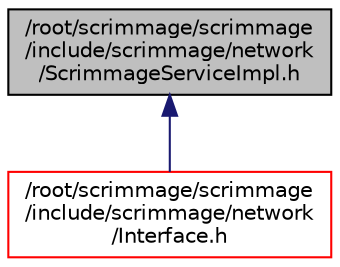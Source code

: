 digraph "/root/scrimmage/scrimmage/include/scrimmage/network/ScrimmageServiceImpl.h"
{
 // LATEX_PDF_SIZE
  edge [fontname="Helvetica",fontsize="10",labelfontname="Helvetica",labelfontsize="10"];
  node [fontname="Helvetica",fontsize="10",shape=record];
  Node1 [label="/root/scrimmage/scrimmage\l/include/scrimmage/network\l/ScrimmageServiceImpl.h",height=0.2,width=0.4,color="black", fillcolor="grey75", style="filled", fontcolor="black",tooltip="Brief file description."];
  Node1 -> Node2 [dir="back",color="midnightblue",fontsize="10",style="solid",fontname="Helvetica"];
  Node2 [label="/root/scrimmage/scrimmage\l/include/scrimmage/network\l/Interface.h",height=0.2,width=0.4,color="red", fillcolor="white", style="filled",URL="$Interface_8h.html",tooltip="Brief file description."];
}

